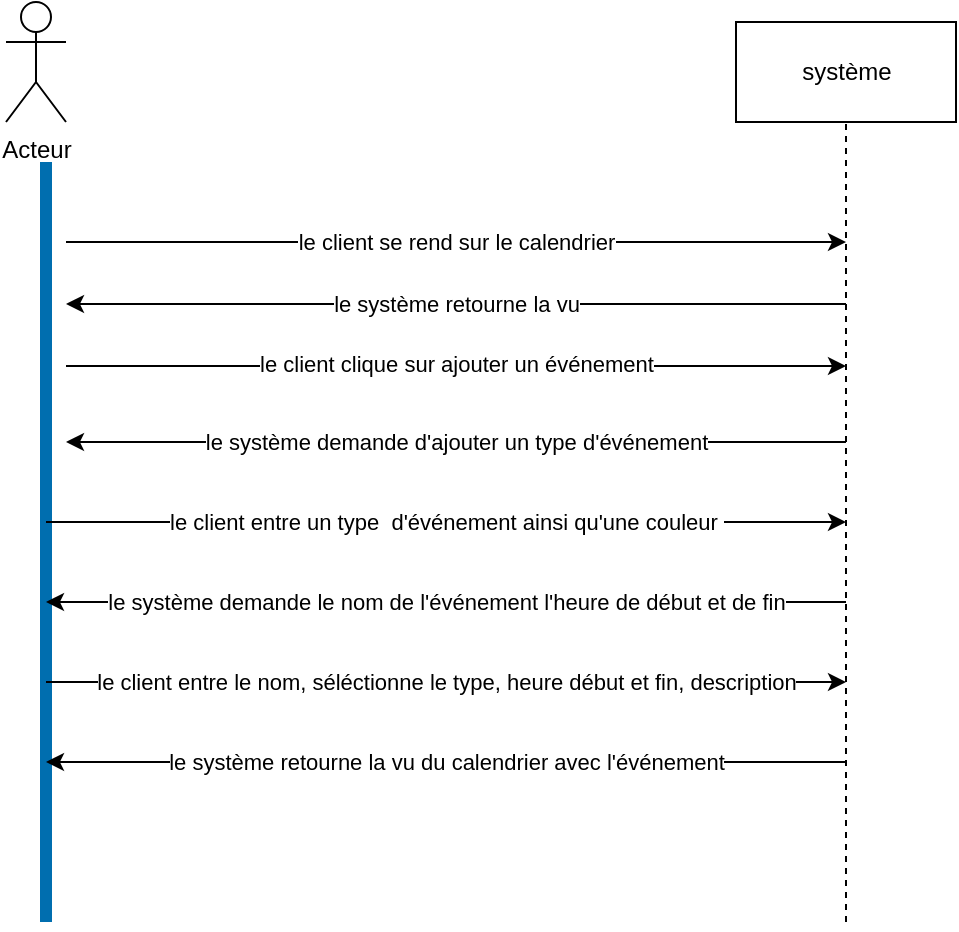 <mxfile version="15.5.4" type="embed"><diagram id="23iRSUPoRavnBvh4doch" name="Page-1"><mxGraphModel dx="941" dy="735" grid="1" gridSize="10" guides="1" tooltips="1" connect="1" arrows="1" fold="1" page="1" pageScale="1" pageWidth="827" pageHeight="1169" math="0" shadow="0"><root><mxCell id="0"/><mxCell id="1" parent="0"/><mxCell id="2" value="Acteur" style="shape=umlActor;verticalLabelPosition=bottom;verticalAlign=top;html=1;" vertex="1" parent="1"><mxGeometry x="180" y="100" width="30" height="60" as="geometry"/></mxCell><mxCell id="3" value="système" style="html=1;" vertex="1" parent="1"><mxGeometry x="545" y="110" width="110" height="50" as="geometry"/></mxCell><mxCell id="4" value="" style="endArrow=none;dashed=1;html=1;rounded=0;entryX=0.5;entryY=1;entryDx=0;entryDy=0;" edge="1" parent="1" target="3"><mxGeometry width="50" height="50" relative="1" as="geometry"><mxPoint x="600" y="560" as="sourcePoint"/><mxPoint x="440" y="250" as="targetPoint"/></mxGeometry></mxCell><mxCell id="6" value="" style="endArrow=none;html=1;rounded=0;strokeWidth=6;fillColor=#1ba1e2;strokeColor=#006EAF;" edge="1" parent="1"><mxGeometry width="50" height="50" relative="1" as="geometry"><mxPoint x="200" y="560" as="sourcePoint"/><mxPoint x="200" y="180" as="targetPoint"/></mxGeometry></mxCell><mxCell id="7" value="" style="endArrow=classic;html=1;rounded=0;strokeWidth=1;" edge="1" parent="1"><mxGeometry relative="1" as="geometry"><mxPoint x="210" y="220" as="sourcePoint"/><mxPoint x="600" y="220" as="targetPoint"/></mxGeometry></mxCell><mxCell id="8" value="le client se rend sur le calendrier" style="edgeLabel;resizable=0;html=1;align=center;verticalAlign=middle;" connectable="0" vertex="1" parent="7"><mxGeometry relative="1" as="geometry"/></mxCell><mxCell id="9" value="" style="endArrow=classic;html=1;rounded=0;strokeWidth=1;" edge="1" parent="1"><mxGeometry relative="1" as="geometry"><mxPoint x="600" y="251" as="sourcePoint"/><mxPoint x="210" y="251" as="targetPoint"/></mxGeometry></mxCell><mxCell id="10" value="le système retourne la vu" style="edgeLabel;resizable=0;html=1;align=center;verticalAlign=middle;" connectable="0" vertex="1" parent="9"><mxGeometry relative="1" as="geometry"/></mxCell><mxCell id="11" value="" style="endArrow=classic;html=1;rounded=0;strokeWidth=1;" edge="1" parent="1"><mxGeometry relative="1" as="geometry"><mxPoint x="210" y="282" as="sourcePoint"/><mxPoint x="600" y="282" as="targetPoint"/></mxGeometry></mxCell><mxCell id="12" value="le client clique sur ajouter un événement" style="edgeLabel;resizable=0;html=1;align=center;verticalAlign=middle;" connectable="0" vertex="1" parent="11"><mxGeometry relative="1" as="geometry"><mxPoint y="-1" as="offset"/></mxGeometry></mxCell><mxCell id="13" value="" style="endArrow=classic;html=1;rounded=0;strokeWidth=1;" edge="1" parent="1"><mxGeometry relative="1" as="geometry"><mxPoint x="600" y="320" as="sourcePoint"/><mxPoint x="210" y="320" as="targetPoint"/></mxGeometry></mxCell><mxCell id="14" value="le système demande d'ajouter un type d'événement" style="edgeLabel;resizable=0;html=1;align=center;verticalAlign=middle;" connectable="0" vertex="1" parent="13"><mxGeometry relative="1" as="geometry"/></mxCell><mxCell id="15" value="" style="endArrow=classic;html=1;rounded=0;strokeWidth=1;" edge="1" parent="1"><mxGeometry relative="1" as="geometry"><mxPoint x="200" y="360" as="sourcePoint"/><mxPoint x="600" y="360" as="targetPoint"/></mxGeometry></mxCell><mxCell id="16" value="le client entre un type&amp;nbsp; d'événement ainsi qu'une couleur&amp;nbsp;" style="edgeLabel;resizable=0;html=1;align=center;verticalAlign=middle;" connectable="0" vertex="1" parent="15"><mxGeometry relative="1" as="geometry"/></mxCell><mxCell id="17" value="" style="endArrow=classic;html=1;rounded=0;strokeWidth=1;" edge="1" parent="1"><mxGeometry relative="1" as="geometry"><mxPoint x="600" y="400" as="sourcePoint"/><mxPoint x="200" y="400" as="targetPoint"/></mxGeometry></mxCell><mxCell id="18" value="le système demande le nom de l'événement l'heure de début et de fin" style="edgeLabel;resizable=0;html=1;align=center;verticalAlign=middle;" connectable="0" vertex="1" parent="17"><mxGeometry relative="1" as="geometry"/></mxCell><mxCell id="19" value="" style="endArrow=classic;html=1;rounded=0;strokeWidth=1;" edge="1" parent="1"><mxGeometry relative="1" as="geometry"><mxPoint x="200" y="440" as="sourcePoint"/><mxPoint x="600" y="440" as="targetPoint"/></mxGeometry></mxCell><mxCell id="20" value="le client entre le nom, séléctionne le type, heure début et fin, description" style="edgeLabel;resizable=0;html=1;align=center;verticalAlign=middle;" connectable="0" vertex="1" parent="19"><mxGeometry relative="1" as="geometry"/></mxCell><mxCell id="21" value="" style="endArrow=classic;html=1;rounded=0;strokeWidth=1;" edge="1" parent="1"><mxGeometry relative="1" as="geometry"><mxPoint x="600" y="480" as="sourcePoint"/><mxPoint x="200" y="480" as="targetPoint"/></mxGeometry></mxCell><mxCell id="22" value="le système retourne la vu du calendrier avec l'événement" style="edgeLabel;resizable=0;html=1;align=center;verticalAlign=middle;" connectable="0" vertex="1" parent="21"><mxGeometry relative="1" as="geometry"/></mxCell></root></mxGraphModel></diagram></mxfile>
